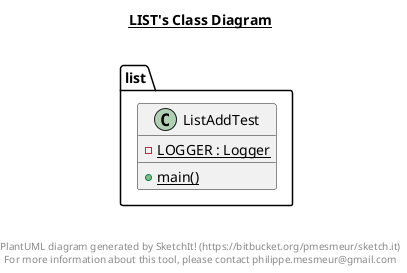 @startuml

title __LIST's Class Diagram__\n

  namespace list {
    class list.ListAddTest {
        {static} - LOGGER : Logger
        {static} + main()
    }
  }
  



right footer


PlantUML diagram generated by SketchIt! (https://bitbucket.org/pmesmeur/sketch.it)
For more information about this tool, please contact philippe.mesmeur@gmail.com
endfooter

@enduml

